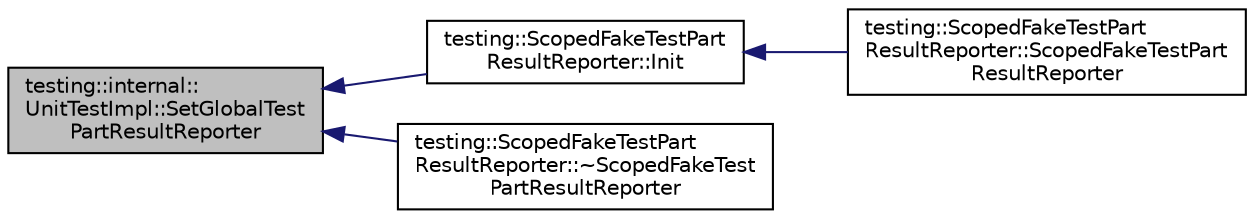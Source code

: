 digraph "testing::internal::UnitTestImpl::SetGlobalTestPartResultReporter"
{
  edge [fontname="Helvetica",fontsize="10",labelfontname="Helvetica",labelfontsize="10"];
  node [fontname="Helvetica",fontsize="10",shape=record];
  rankdir="LR";
  Node570 [label="testing::internal::\lUnitTestImpl::SetGlobalTest\lPartResultReporter",height=0.2,width=0.4,color="black", fillcolor="grey75", style="filled", fontcolor="black"];
  Node570 -> Node571 [dir="back",color="midnightblue",fontsize="10",style="solid",fontname="Helvetica"];
  Node571 [label="testing::ScopedFakeTestPart\lResultReporter::Init",height=0.2,width=0.4,color="black", fillcolor="white", style="filled",URL="$d2/db7/classtesting_1_1_scoped_fake_test_part_result_reporter.html#a28d280a3f5d172d63b94f70b8e7660d7"];
  Node571 -> Node572 [dir="back",color="midnightblue",fontsize="10",style="solid",fontname="Helvetica"];
  Node572 [label="testing::ScopedFakeTestPart\lResultReporter::ScopedFakeTestPart\lResultReporter",height=0.2,width=0.4,color="black", fillcolor="white", style="filled",URL="$d2/db7/classtesting_1_1_scoped_fake_test_part_result_reporter.html#aa0100ecf4799fb51d45167be6a5de1d5"];
  Node570 -> Node573 [dir="back",color="midnightblue",fontsize="10",style="solid",fontname="Helvetica"];
  Node573 [label="testing::ScopedFakeTestPart\lResultReporter::~ScopedFakeTest\lPartResultReporter",height=0.2,width=0.4,color="black", fillcolor="white", style="filled",URL="$d2/db7/classtesting_1_1_scoped_fake_test_part_result_reporter.html#a4817d59ca70228ebd5d5c3c4e8dd729d"];
}
